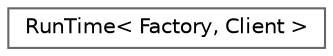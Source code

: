 digraph "类继承关系图"
{
 // LATEX_PDF_SIZE
  bgcolor="transparent";
  edge [fontname=Helvetica,fontsize=10,labelfontname=Helvetica,labelfontsize=10];
  node [fontname=Helvetica,fontsize=10,shape=box,height=0.2,width=0.4];
  rankdir="LR";
  Node0 [id="Node000000",label="RunTime\< Factory, Client \>",height=0.2,width=0.4,color="grey40", fillcolor="white", style="filled",URL="$class_run_time.html",tooltip="Represents a TBB or OpenMP run-time that uses RML."];
}
